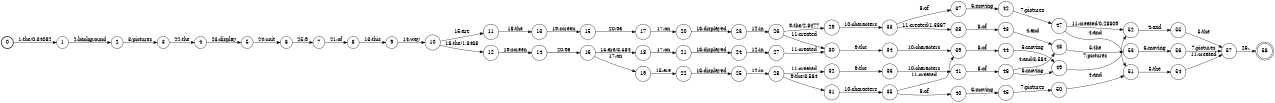 digraph FST {
rankdir = LR;
size = "8.5,11";
label = "";
center = 1;
orientation = Portrait;
ranksep = "0.4";
nodesep = "0.25";
0 [label = "0", shape = circle, style = bold, fontsize = 14]
	0 -> 1 [label = "1:the/0.34082", fontsize = 14];
1 [label = "1", shape = circle, style = solid, fontsize = 14]
	1 -> 2 [label = "2:background", fontsize = 14];
2 [label = "2", shape = circle, style = solid, fontsize = 14]
	2 -> 3 [label = "3:pictures", fontsize = 14];
3 [label = "3", shape = circle, style = solid, fontsize = 14]
	3 -> 4 [label = "22:the", fontsize = 14];
4 [label = "4", shape = circle, style = solid, fontsize = 14]
	4 -> 5 [label = "23:display", fontsize = 14];
5 [label = "5", shape = circle, style = solid, fontsize = 14]
	5 -> 6 [label = "24:unit", fontsize = 14];
6 [label = "6", shape = circle, style = solid, fontsize = 14]
	6 -> 7 [label = "25:9", fontsize = 14];
7 [label = "7", shape = circle, style = solid, fontsize = 14]
	7 -> 8 [label = "21:of", fontsize = 14];
8 [label = "8", shape = circle, style = solid, fontsize = 14]
	8 -> 9 [label = "13:this", fontsize = 14];
9 [label = "9", shape = circle, style = solid, fontsize = 14]
	9 -> 10 [label = "14:way", fontsize = 14];
10 [label = "10", shape = circle, style = solid, fontsize = 14]
	10 -> 12 [label = "18:the/1.3438", fontsize = 14];
	10 -> 11 [label = "15:are", fontsize = 14];
11 [label = "11", shape = circle, style = solid, fontsize = 14]
	11 -> 13 [label = "18:the", fontsize = 14];
12 [label = "12", shape = circle, style = solid, fontsize = 14]
	12 -> 14 [label = "19:screen", fontsize = 14];
13 [label = "13", shape = circle, style = solid, fontsize = 14]
	13 -> 15 [label = "19:screen", fontsize = 14];
14 [label = "14", shape = circle, style = solid, fontsize = 14]
	14 -> 16 [label = "20:9a", fontsize = 14];
15 [label = "15", shape = circle, style = solid, fontsize = 14]
	15 -> 17 [label = "20:9a", fontsize = 14];
16 [label = "16", shape = circle, style = solid, fontsize = 14]
	16 -> 18 [label = "15:are/3.584", fontsize = 14];
	16 -> 19 [label = "17:on", fontsize = 14];
17 [label = "17", shape = circle, style = solid, fontsize = 14]
	17 -> 20 [label = "17:on", fontsize = 14];
18 [label = "18", shape = circle, style = solid, fontsize = 14]
	18 -> 21 [label = "17:on", fontsize = 14];
19 [label = "19", shape = circle, style = solid, fontsize = 14]
	19 -> 22 [label = "15:are", fontsize = 14];
20 [label = "20", shape = circle, style = solid, fontsize = 14]
	20 -> 23 [label = "16:displayed", fontsize = 14];
21 [label = "21", shape = circle, style = solid, fontsize = 14]
	21 -> 24 [label = "16:displayed", fontsize = 14];
22 [label = "22", shape = circle, style = solid, fontsize = 14]
	22 -> 25 [label = "16:displayed", fontsize = 14];
23 [label = "23", shape = circle, style = solid, fontsize = 14]
	23 -> 26 [label = "12:in", fontsize = 14];
24 [label = "24", shape = circle, style = solid, fontsize = 14]
	24 -> 27 [label = "12:in", fontsize = 14];
25 [label = "25", shape = circle, style = solid, fontsize = 14]
	25 -> 28 [label = "12:in", fontsize = 14];
26 [label = "26", shape = circle, style = solid, fontsize = 14]
	26 -> 29 [label = "9:the/2.8477", fontsize = 14];
	26 -> 30 [label = "11:created", fontsize = 14];
27 [label = "27", shape = circle, style = solid, fontsize = 14]
	27 -> 30 [label = "11:created", fontsize = 14];
28 [label = "28", shape = circle, style = solid, fontsize = 14]
	28 -> 31 [label = "9:the/3.584", fontsize = 14];
	28 -> 32 [label = "11:created", fontsize = 14];
29 [label = "29", shape = circle, style = solid, fontsize = 14]
	29 -> 33 [label = "10:characters", fontsize = 14];
30 [label = "30", shape = circle, style = solid, fontsize = 14]
	30 -> 34 [label = "9:the", fontsize = 14];
31 [label = "31", shape = circle, style = solid, fontsize = 14]
	31 -> 35 [label = "10:characters", fontsize = 14];
32 [label = "32", shape = circle, style = solid, fontsize = 14]
	32 -> 36 [label = "9:the", fontsize = 14];
33 [label = "33", shape = circle, style = solid, fontsize = 14]
	33 -> 38 [label = "11:created/1.3867", fontsize = 14];
	33 -> 37 [label = "8:of", fontsize = 14];
34 [label = "34", shape = circle, style = solid, fontsize = 14]
	34 -> 39 [label = "10:characters", fontsize = 14];
35 [label = "35", shape = circle, style = solid, fontsize = 14]
	35 -> 39 [label = "11:created", fontsize = 14];
	35 -> 40 [label = "8:of", fontsize = 14];
36 [label = "36", shape = circle, style = solid, fontsize = 14]
	36 -> 41 [label = "10:characters", fontsize = 14];
37 [label = "37", shape = circle, style = solid, fontsize = 14]
	37 -> 42 [label = "6:moving", fontsize = 14];
38 [label = "38", shape = circle, style = solid, fontsize = 14]
	38 -> 43 [label = "8:of", fontsize = 14];
39 [label = "39", shape = circle, style = solid, fontsize = 14]
	39 -> 44 [label = "8:of", fontsize = 14];
40 [label = "40", shape = circle, style = solid, fontsize = 14]
	40 -> 45 [label = "6:moving", fontsize = 14];
41 [label = "41", shape = circle, style = solid, fontsize = 14]
	41 -> 46 [label = "8:of", fontsize = 14];
42 [label = "42", shape = circle, style = solid, fontsize = 14]
	42 -> 47 [label = "7:pictures", fontsize = 14];
43 [label = "43", shape = circle, style = solid, fontsize = 14]
	43 -> 48 [label = "4:and", fontsize = 14];
44 [label = "44", shape = circle, style = solid, fontsize = 14]
	44 -> 49 [label = "6:moving", fontsize = 14];
45 [label = "45", shape = circle, style = solid, fontsize = 14]
	45 -> 50 [label = "7:pictures", fontsize = 14];
46 [label = "46", shape = circle, style = solid, fontsize = 14]
	46 -> 48 [label = "4:and/3.584", fontsize = 14];
	46 -> 49 [label = "6:moving", fontsize = 14];
47 [label = "47", shape = circle, style = solid, fontsize = 14]
	47 -> 51 [label = "4:and", fontsize = 14];
	47 -> 52 [label = "11:created/0.28809", fontsize = 14];
48 [label = "48", shape = circle, style = solid, fontsize = 14]
	48 -> 53 [label = "5:the", fontsize = 14];
49 [label = "49", shape = circle, style = solid, fontsize = 14]
	49 -> 52 [label = "7:pictures", fontsize = 14];
50 [label = "50", shape = circle, style = solid, fontsize = 14]
	50 -> 51 [label = "4:and", fontsize = 14];
51 [label = "51", shape = circle, style = solid, fontsize = 14]
	51 -> 54 [label = "5:the", fontsize = 14];
52 [label = "52", shape = circle, style = solid, fontsize = 14]
	52 -> 55 [label = "4:and", fontsize = 14];
53 [label = "53", shape = circle, style = solid, fontsize = 14]
	53 -> 56 [label = "6:moving", fontsize = 14];
54 [label = "54", shape = circle, style = solid, fontsize = 14]
	54 -> 57 [label = "11:created", fontsize = 14];
55 [label = "55", shape = circle, style = solid, fontsize = 14]
	55 -> 57 [label = "5:the", fontsize = 14];
56 [label = "56", shape = circle, style = solid, fontsize = 14]
	56 -> 57 [label = "7:pictures", fontsize = 14];
57 [label = "57", shape = circle, style = solid, fontsize = 14]
	57 -> 58 [label = "26:.", fontsize = 14];
58 [label = "58", shape = doublecircle, style = solid, fontsize = 14]
}
